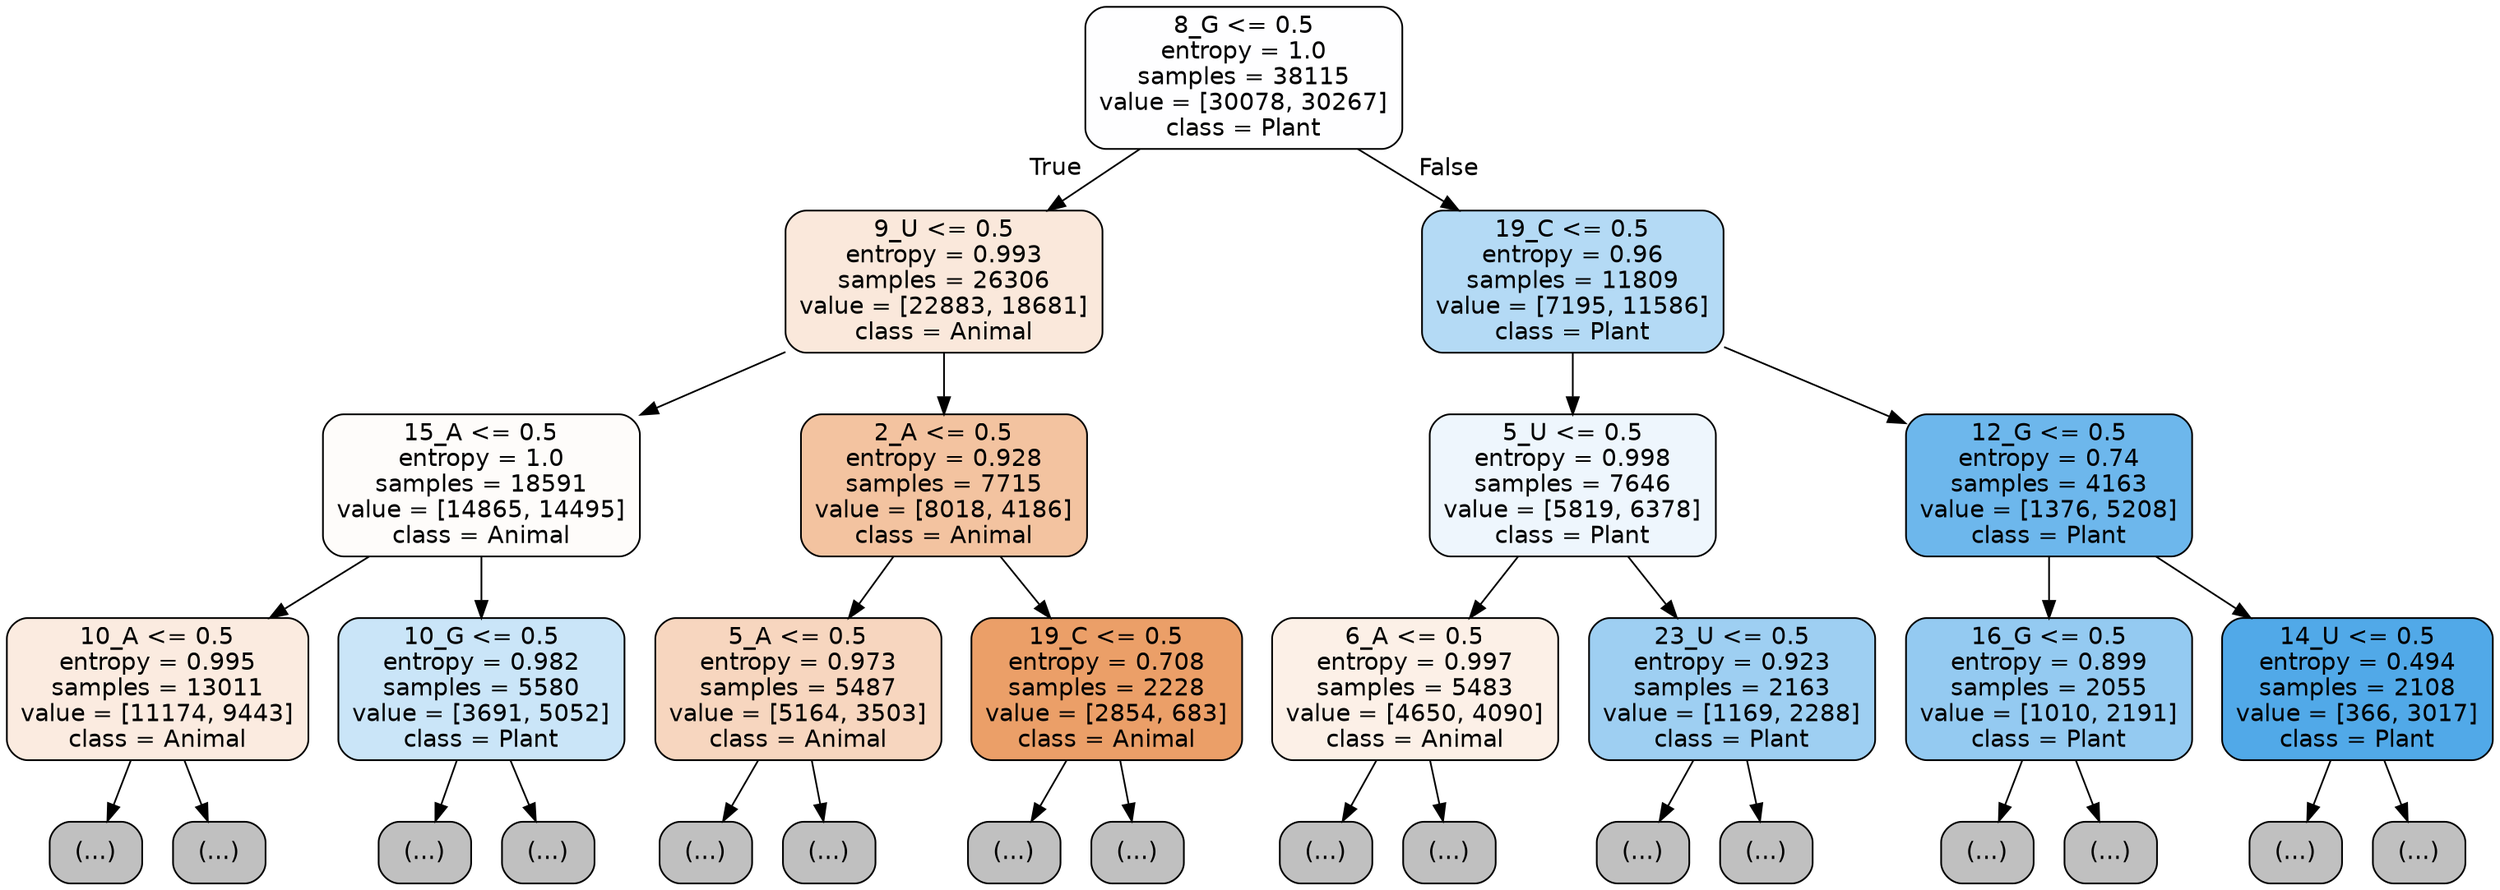 digraph Tree {
node [shape=box, style="filled, rounded", color="black", fontname="helvetica"] ;
edge [fontname="helvetica"] ;
0 [label="8_G <= 0.5\nentropy = 1.0\nsamples = 38115\nvalue = [30078, 30267]\nclass = Plant", fillcolor="#fefeff"] ;
1 [label="9_U <= 0.5\nentropy = 0.993\nsamples = 26306\nvalue = [22883, 18681]\nclass = Animal", fillcolor="#fae8db"] ;
0 -> 1 [labeldistance=2.5, labelangle=45, headlabel="True"] ;
2 [label="15_A <= 0.5\nentropy = 1.0\nsamples = 18591\nvalue = [14865, 14495]\nclass = Animal", fillcolor="#fefcfa"] ;
1 -> 2 ;
3 [label="10_A <= 0.5\nentropy = 0.995\nsamples = 13011\nvalue = [11174, 9443]\nclass = Animal", fillcolor="#fbebe0"] ;
2 -> 3 ;
4 [label="(...)", fillcolor="#C0C0C0"] ;
3 -> 4 ;
4925 [label="(...)", fillcolor="#C0C0C0"] ;
3 -> 4925 ;
6730 [label="10_G <= 0.5\nentropy = 0.982\nsamples = 5580\nvalue = [3691, 5052]\nclass = Plant", fillcolor="#cae5f8"] ;
2 -> 6730 ;
6731 [label="(...)", fillcolor="#C0C0C0"] ;
6730 -> 6731 ;
8368 [label="(...)", fillcolor="#C0C0C0"] ;
6730 -> 8368 ;
8957 [label="2_A <= 0.5\nentropy = 0.928\nsamples = 7715\nvalue = [8018, 4186]\nclass = Animal", fillcolor="#f3c3a0"] ;
1 -> 8957 ;
8958 [label="5_A <= 0.5\nentropy = 0.973\nsamples = 5487\nvalue = [5164, 3503]\nclass = Animal", fillcolor="#f7d6bf"] ;
8957 -> 8958 ;
8959 [label="(...)", fillcolor="#C0C0C0"] ;
8958 -> 8959 ;
10898 [label="(...)", fillcolor="#C0C0C0"] ;
8958 -> 10898 ;
11549 [label="19_C <= 0.5\nentropy = 0.708\nsamples = 2228\nvalue = [2854, 683]\nclass = Animal", fillcolor="#eb9f68"] ;
8957 -> 11549 ;
11550 [label="(...)", fillcolor="#C0C0C0"] ;
11549 -> 11550 ;
12221 [label="(...)", fillcolor="#C0C0C0"] ;
11549 -> 12221 ;
12430 [label="19_C <= 0.5\nentropy = 0.96\nsamples = 11809\nvalue = [7195, 11586]\nclass = Plant", fillcolor="#b4daf5"] ;
0 -> 12430 [labeldistance=2.5, labelangle=-45, headlabel="False"] ;
12431 [label="5_U <= 0.5\nentropy = 0.998\nsamples = 7646\nvalue = [5819, 6378]\nclass = Plant", fillcolor="#eef6fd"] ;
12430 -> 12431 ;
12432 [label="6_A <= 0.5\nentropy = 0.997\nsamples = 5483\nvalue = [4650, 4090]\nclass = Animal", fillcolor="#fcf0e7"] ;
12431 -> 12432 ;
12433 [label="(...)", fillcolor="#C0C0C0"] ;
12432 -> 12433 ;
14402 [label="(...)", fillcolor="#C0C0C0"] ;
12432 -> 14402 ;
15089 [label="23_U <= 0.5\nentropy = 0.923\nsamples = 2163\nvalue = [1169, 2288]\nclass = Plant", fillcolor="#9ecff2"] ;
12431 -> 15089 ;
15090 [label="(...)", fillcolor="#C0C0C0"] ;
15089 -> 15090 ;
15877 [label="(...)", fillcolor="#C0C0C0"] ;
15089 -> 15877 ;
15910 [label="12_G <= 0.5\nentropy = 0.74\nsamples = 4163\nvalue = [1376, 5208]\nclass = Plant", fillcolor="#6db7ec"] ;
12430 -> 15910 ;
15911 [label="16_G <= 0.5\nentropy = 0.899\nsamples = 2055\nvalue = [1010, 2191]\nclass = Plant", fillcolor="#94caf1"] ;
15910 -> 15911 ;
15912 [label="(...)", fillcolor="#C0C0C0"] ;
15911 -> 15912 ;
16461 [label="(...)", fillcolor="#C0C0C0"] ;
15911 -> 16461 ;
16676 [label="14_U <= 0.5\nentropy = 0.494\nsamples = 2108\nvalue = [366, 3017]\nclass = Plant", fillcolor="#51a9e8"] ;
15910 -> 16676 ;
16677 [label="(...)", fillcolor="#C0C0C0"] ;
16676 -> 16677 ;
16918 [label="(...)", fillcolor="#C0C0C0"] ;
16676 -> 16918 ;
}
